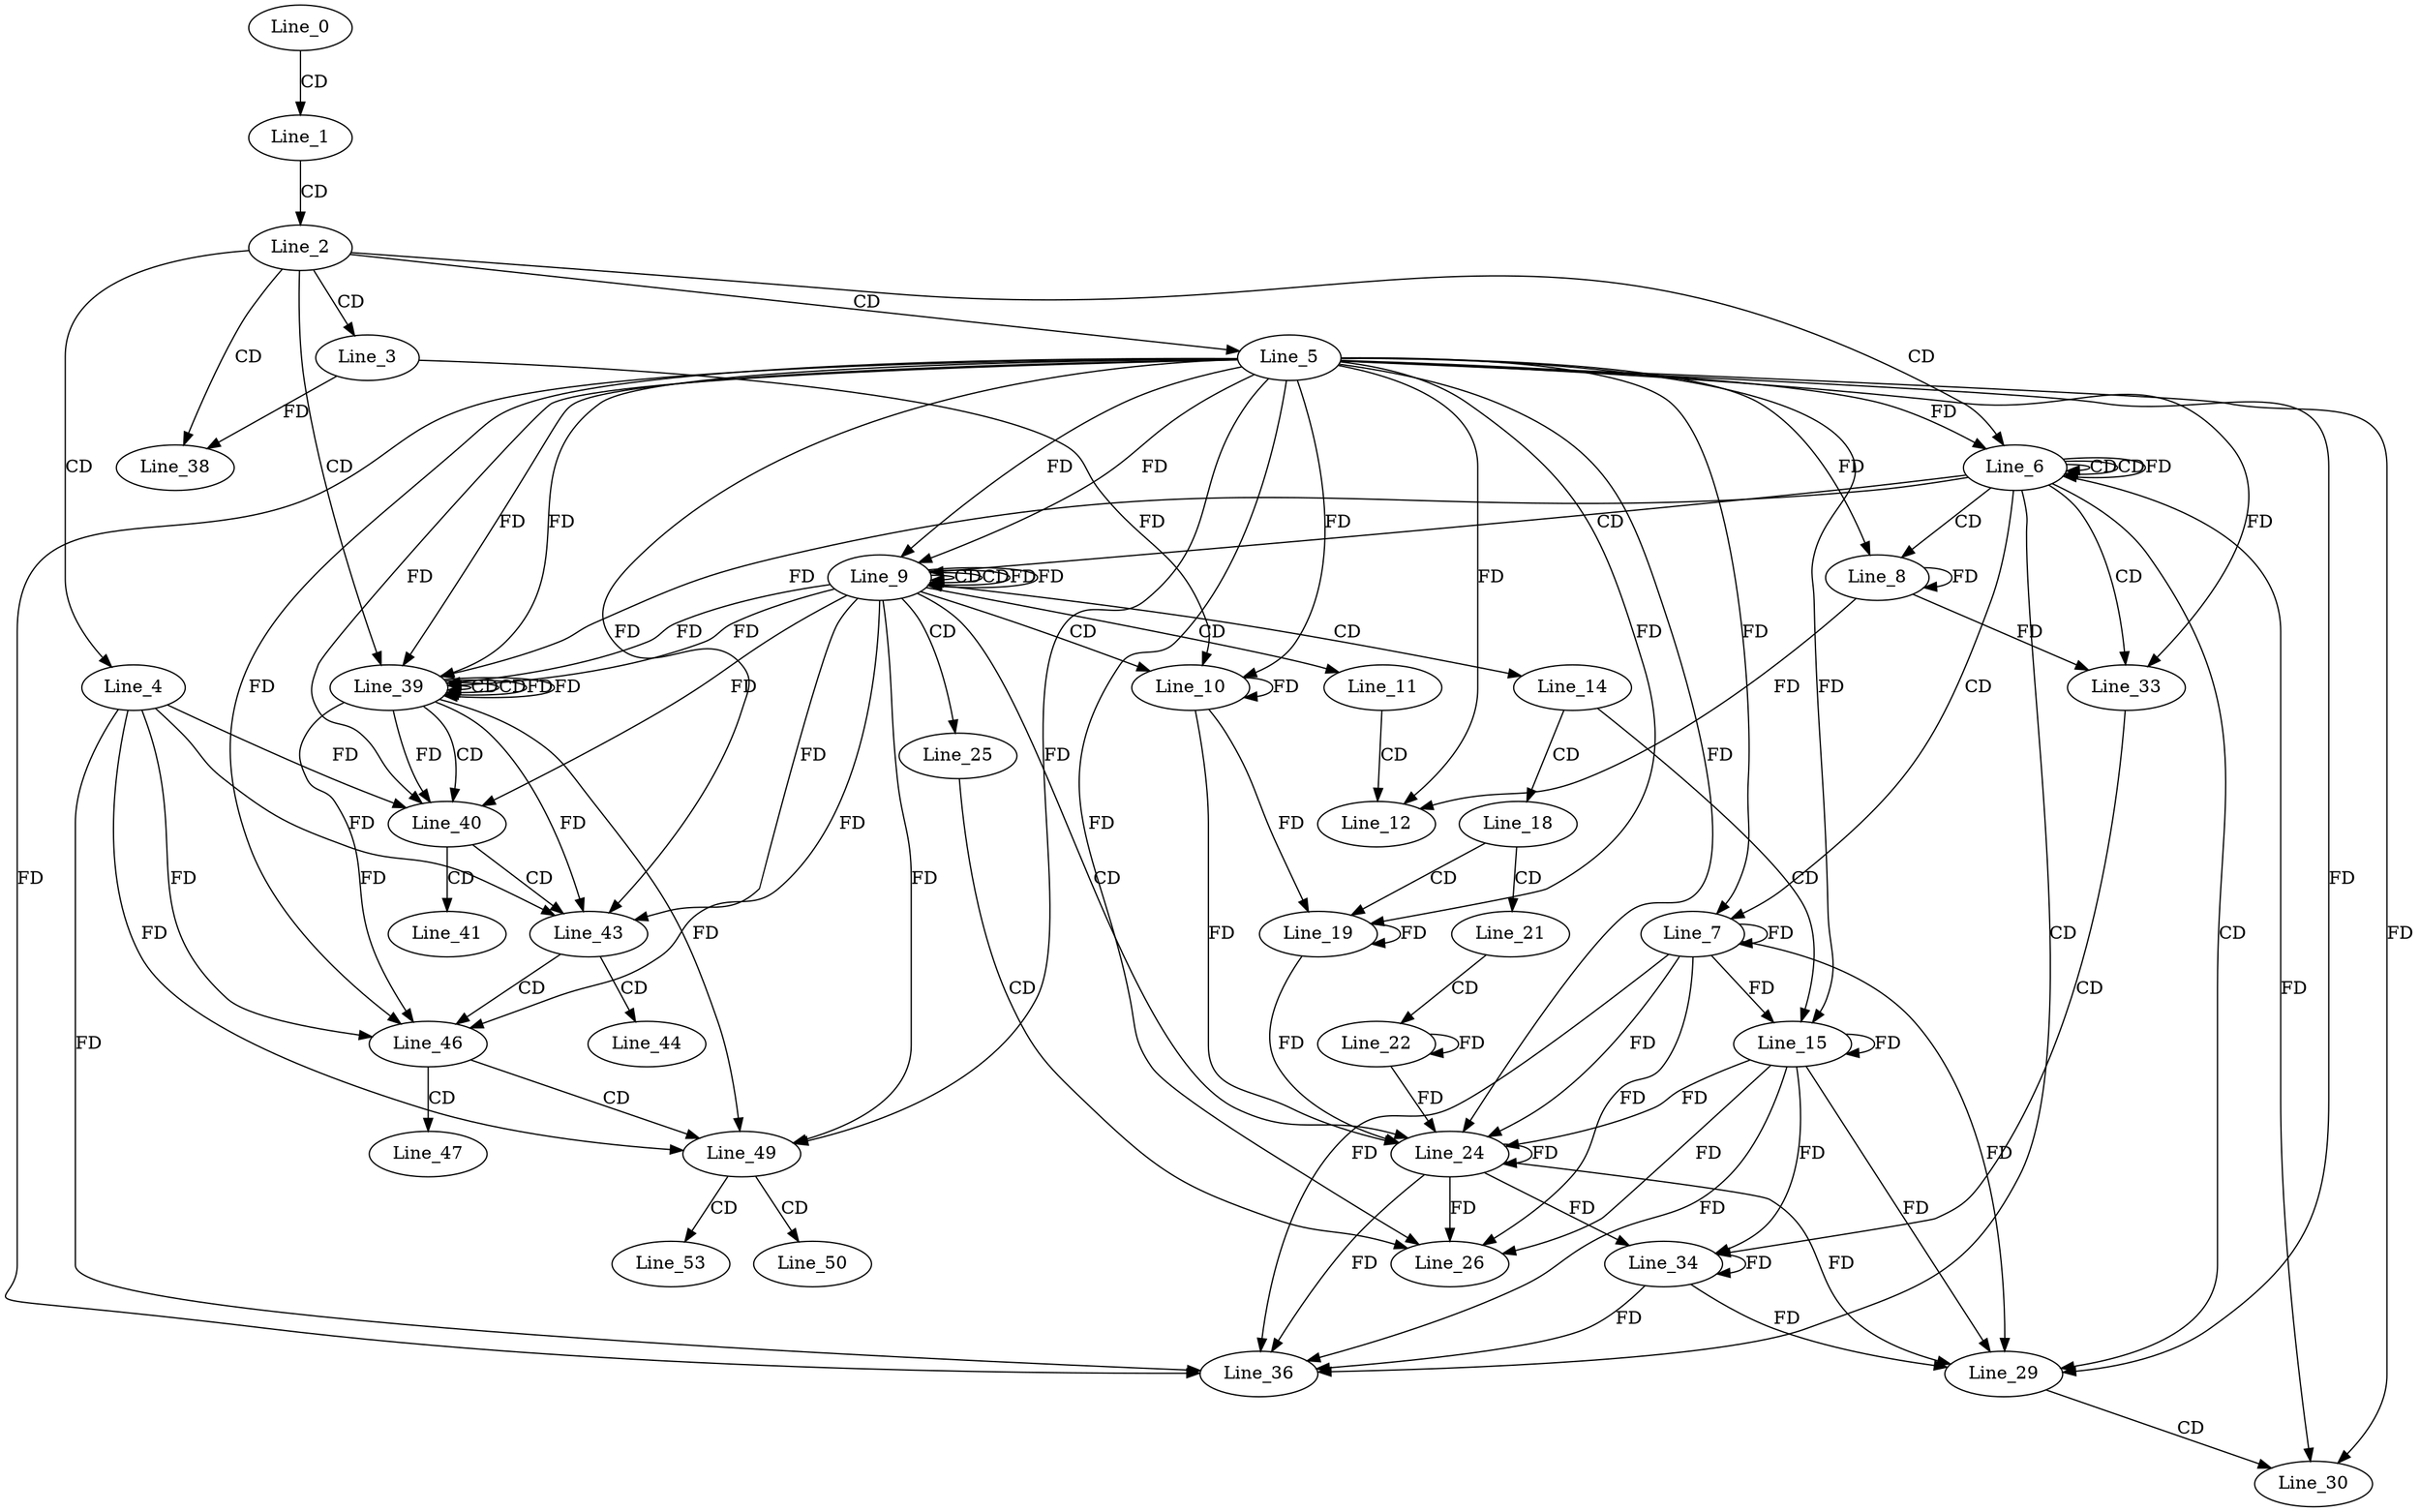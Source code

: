 digraph G {
  Line_0;
  Line_1;
  Line_2;
  Line_3;
  Line_4;
  Line_5;
  Line_6;
  Line_6;
  Line_6;
  Line_7;
  Line_8;
  Line_9;
  Line_9;
  Line_9;
  Line_10;
  Line_10;
  Line_11;
  Line_12;
  Line_14;
  Line_15;
  Line_18;
  Line_19;
  Line_19;
  Line_21;
  Line_22;
  Line_22;
  Line_24;
  Line_25;
  Line_26;
  Line_29;
  Line_30;
  Line_33;
  Line_34;
  Line_36;
  Line_38;
  Line_39;
  Line_39;
  Line_39;
  Line_40;
  Line_40;
  Line_41;
  Line_43;
  Line_43;
  Line_44;
  Line_46;
  Line_46;
  Line_47;
  Line_49;
  Line_49;
  Line_50;
  Line_53;
  Line_0 -> Line_1 [ label="CD" ];
  Line_1 -> Line_2 [ label="CD" ];
  Line_2 -> Line_3 [ label="CD" ];
  Line_2 -> Line_4 [ label="CD" ];
  Line_2 -> Line_5 [ label="CD" ];
  Line_2 -> Line_6 [ label="CD" ];
  Line_6 -> Line_6 [ label="CD" ];
  Line_6 -> Line_6 [ label="CD" ];
  Line_6 -> Line_6 [ label="FD" ];
  Line_5 -> Line_6 [ label="FD" ];
  Line_6 -> Line_7 [ label="CD" ];
  Line_7 -> Line_7 [ label="FD" ];
  Line_5 -> Line_7 [ label="FD" ];
  Line_6 -> Line_8 [ label="CD" ];
  Line_8 -> Line_8 [ label="FD" ];
  Line_5 -> Line_8 [ label="FD" ];
  Line_6 -> Line_9 [ label="CD" ];
  Line_9 -> Line_9 [ label="CD" ];
  Line_5 -> Line_9 [ label="FD" ];
  Line_9 -> Line_9 [ label="CD" ];
  Line_9 -> Line_9 [ label="FD" ];
  Line_5 -> Line_9 [ label="FD" ];
  Line_9 -> Line_10 [ label="CD" ];
  Line_10 -> Line_10 [ label="FD" ];
  Line_5 -> Line_10 [ label="FD" ];
  Line_3 -> Line_10 [ label="FD" ];
  Line_9 -> Line_11 [ label="CD" ];
  Line_11 -> Line_12 [ label="CD" ];
  Line_8 -> Line_12 [ label="FD" ];
  Line_5 -> Line_12 [ label="FD" ];
  Line_9 -> Line_14 [ label="CD" ];
  Line_14 -> Line_15 [ label="CD" ];
  Line_15 -> Line_15 [ label="FD" ];
  Line_7 -> Line_15 [ label="FD" ];
  Line_5 -> Line_15 [ label="FD" ];
  Line_14 -> Line_18 [ label="CD" ];
  Line_18 -> Line_19 [ label="CD" ];
  Line_10 -> Line_19 [ label="FD" ];
  Line_19 -> Line_19 [ label="FD" ];
  Line_5 -> Line_19 [ label="FD" ];
  Line_18 -> Line_21 [ label="CD" ];
  Line_21 -> Line_22 [ label="CD" ];
  Line_22 -> Line_22 [ label="FD" ];
  Line_9 -> Line_24 [ label="CD" ];
  Line_15 -> Line_24 [ label="FD" ];
  Line_24 -> Line_24 [ label="FD" ];
  Line_7 -> Line_24 [ label="FD" ];
  Line_5 -> Line_24 [ label="FD" ];
  Line_10 -> Line_24 [ label="FD" ];
  Line_19 -> Line_24 [ label="FD" ];
  Line_22 -> Line_24 [ label="FD" ];
  Line_9 -> Line_25 [ label="CD" ];
  Line_25 -> Line_26 [ label="CD" ];
  Line_15 -> Line_26 [ label="FD" ];
  Line_24 -> Line_26 [ label="FD" ];
  Line_7 -> Line_26 [ label="FD" ];
  Line_5 -> Line_26 [ label="FD" ];
  Line_6 -> Line_29 [ label="CD" ];
  Line_15 -> Line_29 [ label="FD" ];
  Line_24 -> Line_29 [ label="FD" ];
  Line_7 -> Line_29 [ label="FD" ];
  Line_5 -> Line_29 [ label="FD" ];
  Line_29 -> Line_30 [ label="CD" ];
  Line_6 -> Line_30 [ label="FD" ];
  Line_5 -> Line_30 [ label="FD" ];
  Line_6 -> Line_33 [ label="CD" ];
  Line_8 -> Line_33 [ label="FD" ];
  Line_5 -> Line_33 [ label="FD" ];
  Line_33 -> Line_34 [ label="CD" ];
  Line_15 -> Line_34 [ label="FD" ];
  Line_24 -> Line_34 [ label="FD" ];
  Line_34 -> Line_34 [ label="FD" ];
  Line_6 -> Line_36 [ label="CD" ];
  Line_4 -> Line_36 [ label="FD" ];
  Line_15 -> Line_36 [ label="FD" ];
  Line_24 -> Line_36 [ label="FD" ];
  Line_7 -> Line_36 [ label="FD" ];
  Line_34 -> Line_36 [ label="FD" ];
  Line_5 -> Line_36 [ label="FD" ];
  Line_2 -> Line_38 [ label="CD" ];
  Line_3 -> Line_38 [ label="FD" ];
  Line_2 -> Line_39 [ label="CD" ];
  Line_39 -> Line_39 [ label="CD" ];
  Line_9 -> Line_39 [ label="FD" ];
  Line_5 -> Line_39 [ label="FD" ];
  Line_6 -> Line_39 [ label="FD" ];
  Line_39 -> Line_39 [ label="CD" ];
  Line_39 -> Line_39 [ label="FD" ];
  Line_9 -> Line_39 [ label="FD" ];
  Line_5 -> Line_39 [ label="FD" ];
  Line_39 -> Line_40 [ label="CD" ];
  Line_4 -> Line_40 [ label="FD" ];
  Line_39 -> Line_40 [ label="FD" ];
  Line_9 -> Line_40 [ label="FD" ];
  Line_5 -> Line_40 [ label="FD" ];
  Line_40 -> Line_41 [ label="CD" ];
  Line_40 -> Line_43 [ label="CD" ];
  Line_4 -> Line_43 [ label="FD" ];
  Line_39 -> Line_43 [ label="FD" ];
  Line_9 -> Line_43 [ label="FD" ];
  Line_5 -> Line_43 [ label="FD" ];
  Line_43 -> Line_44 [ label="CD" ];
  Line_43 -> Line_46 [ label="CD" ];
  Line_4 -> Line_46 [ label="FD" ];
  Line_39 -> Line_46 [ label="FD" ];
  Line_9 -> Line_46 [ label="FD" ];
  Line_5 -> Line_46 [ label="FD" ];
  Line_46 -> Line_47 [ label="CD" ];
  Line_46 -> Line_49 [ label="CD" ];
  Line_4 -> Line_49 [ label="FD" ];
  Line_39 -> Line_49 [ label="FD" ];
  Line_9 -> Line_49 [ label="FD" ];
  Line_5 -> Line_49 [ label="FD" ];
  Line_49 -> Line_50 [ label="CD" ];
  Line_49 -> Line_53 [ label="CD" ];
  Line_34 -> Line_29 [ label="FD" ];
  Line_9 -> Line_9 [ label="FD" ];
  Line_39 -> Line_39 [ label="FD" ];
}
